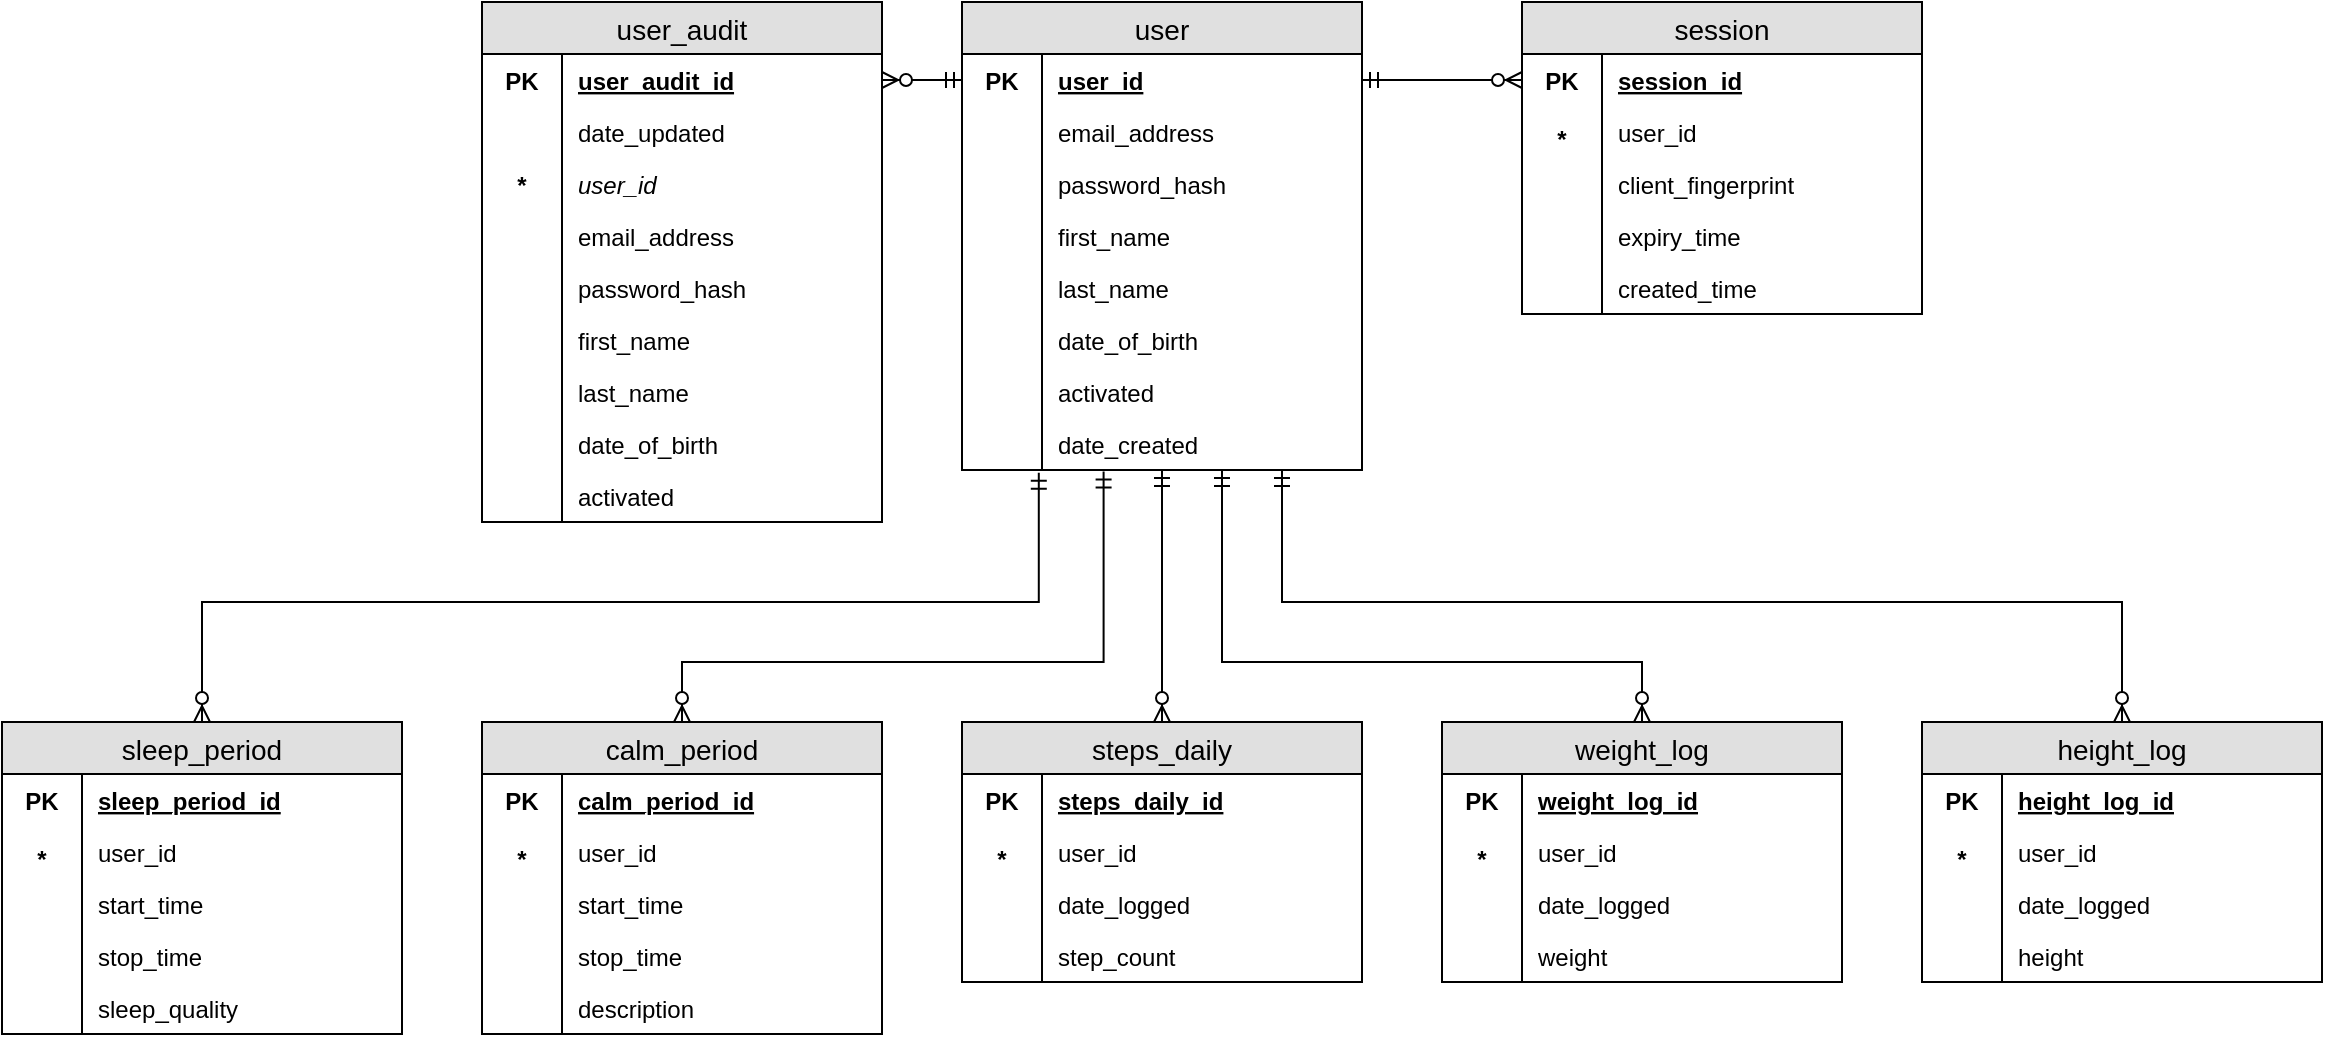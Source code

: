 <mxfile version="12.8.4"><diagram id="7AhnaBO25mPoLUtPFflO" name="Page-1"><mxGraphModel dx="1422" dy="802" grid="1" gridSize="10" guides="1" tooltips="1" connect="1" arrows="1" fold="1" page="1" pageScale="1" pageWidth="1169" pageHeight="827" math="0" shadow="0"><root><mxCell id="0"/><mxCell id="1" parent="0"/><mxCell id="NRsBTl0sxyz8wbMnswcl-99" style="edgeStyle=orthogonalEdgeStyle;rounded=0;orthogonalLoop=1;jettySize=auto;html=1;exitX=0.192;exitY=1.053;exitDx=0;exitDy=0;entryX=0.5;entryY=0;entryDx=0;entryDy=0;startArrow=ERmandOne;startFill=0;endArrow=ERzeroToMany;endFill=1;exitPerimeter=0;" parent="1" source="9LB8RqA4LnYvL69DROwp-5" target="NRsBTl0sxyz8wbMnswcl-46" edge="1"><mxGeometry relative="1" as="geometry"><Array as="points"><mxPoint x="598" y="340"/><mxPoint x="180" y="340"/></Array></mxGeometry></mxCell><mxCell id="NRsBTl0sxyz8wbMnswcl-100" style="edgeStyle=orthogonalEdgeStyle;rounded=0;orthogonalLoop=1;jettySize=auto;html=1;exitX=0.354;exitY=1.027;exitDx=0;exitDy=0;entryX=0.5;entryY=0;entryDx=0;entryDy=0;startArrow=ERmandOne;startFill=0;endArrow=ERzeroToMany;endFill=1;exitPerimeter=0;" parent="1" source="9LB8RqA4LnYvL69DROwp-5" target="NRsBTl0sxyz8wbMnswcl-57" edge="1"><mxGeometry relative="1" as="geometry"><Array as="points"><mxPoint x="631" y="370"/><mxPoint x="420" y="370"/></Array></mxGeometry></mxCell><mxCell id="NRsBTl0sxyz8wbMnswcl-101" style="edgeStyle=orthogonalEdgeStyle;rounded=0;orthogonalLoop=1;jettySize=auto;html=1;exitX=0.5;exitY=1;exitDx=0;exitDy=0;entryX=0.5;entryY=0;entryDx=0;entryDy=0;startArrow=ERmandOne;startFill=0;endArrow=ERzeroToMany;endFill=1;" parent="1" source="NRsBTl0sxyz8wbMnswcl-2" target="NRsBTl0sxyz8wbMnswcl-68" edge="1"><mxGeometry relative="1" as="geometry"/></mxCell><mxCell id="NRsBTl0sxyz8wbMnswcl-102" style="edgeStyle=orthogonalEdgeStyle;rounded=0;orthogonalLoop=1;jettySize=auto;html=1;entryX=0.5;entryY=0;entryDx=0;entryDy=0;startArrow=ERmandOne;startFill=0;endArrow=ERzeroToMany;endFill=1;" parent="1" source="9LB8RqA4LnYvL69DROwp-5" target="NRsBTl0sxyz8wbMnswcl-79" edge="1"><mxGeometry relative="1" as="geometry"><mxPoint x="680" y="230" as="sourcePoint"/><Array as="points"><mxPoint x="690" y="370"/><mxPoint x="900" y="370"/></Array></mxGeometry></mxCell><mxCell id="NRsBTl0sxyz8wbMnswcl-103" style="edgeStyle=orthogonalEdgeStyle;rounded=0;orthogonalLoop=1;jettySize=auto;html=1;entryX=0.5;entryY=0;entryDx=0;entryDy=0;startArrow=ERmandOne;startFill=0;endArrow=ERzeroToMany;endFill=1;" parent="1" source="9LB8RqA4LnYvL69DROwp-5" target="NRsBTl0sxyz8wbMnswcl-90" edge="1"><mxGeometry relative="1" as="geometry"><Array as="points"><mxPoint x="720" y="340"/><mxPoint x="1140" y="340"/></Array></mxGeometry></mxCell><mxCell id="NRsBTl0sxyz8wbMnswcl-2" value="user" style="swimlane;fontStyle=0;childLayout=stackLayout;horizontal=1;startSize=26;fillColor=#e0e0e0;horizontalStack=0;resizeParent=1;resizeParentMax=0;resizeLast=0;collapsible=1;marginBottom=0;swimlaneFillColor=#ffffff;align=center;fontSize=14;" parent="1" vertex="1"><mxGeometry x="560" y="40" width="200" height="234" as="geometry"/></mxCell><mxCell id="NRsBTl0sxyz8wbMnswcl-6" value="user_id" style="shape=partialRectangle;top=0;left=0;right=0;bottom=0;align=left;verticalAlign=top;fillColor=none;spacingLeft=46;spacingRight=4;overflow=hidden;rotatable=0;points=[[0,0.5],[1,0.5]];portConstraint=eastwest;dropTarget=0;fontSize=12;fontStyle=5" parent="NRsBTl0sxyz8wbMnswcl-2" vertex="1"><mxGeometry y="26" width="200" height="26" as="geometry"/></mxCell><mxCell id="NRsBTl0sxyz8wbMnswcl-7" value="PK" style="shape=partialRectangle;top=0;left=0;bottom=0;fillColor=none;align=center;verticalAlign=middle;spacingLeft=4;spacingRight=4;overflow=hidden;rotatable=0;points=[];portConstraint=eastwest;part=1;fontSize=12;fontStyle=1" parent="NRsBTl0sxyz8wbMnswcl-6" vertex="1" connectable="0"><mxGeometry width="40" height="26" as="geometry"/></mxCell><mxCell id="NRsBTl0sxyz8wbMnswcl-8" value="email_address" style="shape=partialRectangle;top=0;left=0;right=0;bottom=0;align=left;verticalAlign=top;fillColor=none;spacingLeft=46;spacingRight=4;overflow=hidden;rotatable=0;points=[[0,0.5],[1,0.5]];portConstraint=eastwest;dropTarget=0;fontSize=12;" parent="NRsBTl0sxyz8wbMnswcl-2" vertex="1"><mxGeometry y="52" width="200" height="26" as="geometry"/></mxCell><mxCell id="NRsBTl0sxyz8wbMnswcl-9" value="" style="shape=partialRectangle;fontStyle=1;top=0;left=0;bottom=0;fillColor=none;align=center;verticalAlign=middle;spacingLeft=4;spacingRight=4;overflow=hidden;rotatable=0;points=[];portConstraint=eastwest;part=1;fontSize=12;" parent="NRsBTl0sxyz8wbMnswcl-8" vertex="1" connectable="0"><mxGeometry width="40" height="26" as="geometry"/></mxCell><mxCell id="NRsBTl0sxyz8wbMnswcl-10" value="password_hash" style="shape=partialRectangle;top=0;left=0;right=0;bottom=0;align=left;verticalAlign=top;fillColor=none;spacingLeft=46;spacingRight=4;overflow=hidden;rotatable=0;points=[[0,0.5],[1,0.5]];portConstraint=eastwest;dropTarget=0;fontSize=12;" parent="NRsBTl0sxyz8wbMnswcl-2" vertex="1"><mxGeometry y="78" width="200" height="26" as="geometry"/></mxCell><mxCell id="NRsBTl0sxyz8wbMnswcl-11" value="" style="shape=partialRectangle;fontStyle=1;top=0;left=0;bottom=0;fillColor=none;align=center;verticalAlign=middle;spacingLeft=4;spacingRight=4;overflow=hidden;rotatable=0;points=[];portConstraint=eastwest;part=1;fontSize=12;" parent="NRsBTl0sxyz8wbMnswcl-10" vertex="1" connectable="0"><mxGeometry width="40" height="26" as="geometry"/></mxCell><mxCell id="NRsBTl0sxyz8wbMnswcl-12" value="first_name" style="shape=partialRectangle;top=0;left=0;right=0;bottom=0;align=left;verticalAlign=top;fillColor=none;spacingLeft=46;spacingRight=4;overflow=hidden;rotatable=0;points=[[0,0.5],[1,0.5]];portConstraint=eastwest;dropTarget=0;fontSize=12;" parent="NRsBTl0sxyz8wbMnswcl-2" vertex="1"><mxGeometry y="104" width="200" height="26" as="geometry"/></mxCell><mxCell id="NRsBTl0sxyz8wbMnswcl-13" value="" style="shape=partialRectangle;fontStyle=1;top=0;left=0;bottom=0;fillColor=none;align=center;verticalAlign=middle;spacingLeft=4;spacingRight=4;overflow=hidden;rotatable=0;points=[];portConstraint=eastwest;part=1;fontSize=12;" parent="NRsBTl0sxyz8wbMnswcl-12" vertex="1" connectable="0"><mxGeometry width="40" height="26" as="geometry"/></mxCell><mxCell id="NRsBTl0sxyz8wbMnswcl-14" value="last_name" style="shape=partialRectangle;top=0;left=0;right=0;bottom=0;align=left;verticalAlign=top;fillColor=none;spacingLeft=46;spacingRight=4;overflow=hidden;rotatable=0;points=[[0,0.5],[1,0.5]];portConstraint=eastwest;dropTarget=0;fontSize=12;" parent="NRsBTl0sxyz8wbMnswcl-2" vertex="1"><mxGeometry y="130" width="200" height="26" as="geometry"/></mxCell><mxCell id="NRsBTl0sxyz8wbMnswcl-15" value="" style="shape=partialRectangle;fontStyle=1;top=0;left=0;bottom=0;fillColor=none;align=center;verticalAlign=middle;spacingLeft=4;spacingRight=4;overflow=hidden;rotatable=0;points=[];portConstraint=eastwest;part=1;fontSize=12;" parent="NRsBTl0sxyz8wbMnswcl-14" vertex="1" connectable="0"><mxGeometry width="40" height="26" as="geometry"/></mxCell><mxCell id="NRsBTl0sxyz8wbMnswcl-16" value="date_of_birth&#10;" style="shape=partialRectangle;top=0;left=0;right=0;bottom=0;align=left;verticalAlign=top;fillColor=none;spacingLeft=46;spacingRight=4;overflow=hidden;rotatable=0;points=[[0,0.5],[1,0.5]];portConstraint=eastwest;dropTarget=0;fontSize=12;" parent="NRsBTl0sxyz8wbMnswcl-2" vertex="1"><mxGeometry y="156" width="200" height="26" as="geometry"/></mxCell><mxCell id="NRsBTl0sxyz8wbMnswcl-17" value="" style="shape=partialRectangle;fontStyle=1;top=0;left=0;bottom=0;fillColor=none;align=center;verticalAlign=middle;spacingLeft=4;spacingRight=4;overflow=hidden;rotatable=0;points=[];portConstraint=eastwest;part=1;fontSize=12;" parent="NRsBTl0sxyz8wbMnswcl-16" vertex="1" connectable="0"><mxGeometry width="40" height="26" as="geometry"/></mxCell><mxCell id="9LB8RqA4LnYvL69DROwp-3" value="activated" style="shape=partialRectangle;top=0;left=0;right=0;bottom=0;align=left;verticalAlign=top;fillColor=none;spacingLeft=46;spacingRight=4;overflow=hidden;rotatable=0;points=[[0,0.5],[1,0.5]];portConstraint=eastwest;dropTarget=0;fontSize=12;" vertex="1" parent="NRsBTl0sxyz8wbMnswcl-2"><mxGeometry y="182" width="200" height="26" as="geometry"/></mxCell><mxCell id="9LB8RqA4LnYvL69DROwp-4" value="" style="shape=partialRectangle;fontStyle=1;top=0;left=0;bottom=0;fillColor=none;align=center;verticalAlign=middle;spacingLeft=4;spacingRight=4;overflow=hidden;rotatable=0;points=[];portConstraint=eastwest;part=1;fontSize=12;" vertex="1" connectable="0" parent="9LB8RqA4LnYvL69DROwp-3"><mxGeometry width="40" height="26" as="geometry"/></mxCell><mxCell id="9LB8RqA4LnYvL69DROwp-5" value="date_created" style="shape=partialRectangle;top=0;left=0;right=0;bottom=0;align=left;verticalAlign=top;fillColor=none;spacingLeft=46;spacingRight=4;overflow=hidden;rotatable=0;points=[[0,0.5],[1,0.5]];portConstraint=eastwest;dropTarget=0;fontSize=12;" vertex="1" parent="NRsBTl0sxyz8wbMnswcl-2"><mxGeometry y="208" width="200" height="26" as="geometry"/></mxCell><mxCell id="9LB8RqA4LnYvL69DROwp-6" value="" style="shape=partialRectangle;fontStyle=1;top=0;left=0;bottom=0;fillColor=none;align=center;verticalAlign=middle;spacingLeft=4;spacingRight=4;overflow=hidden;rotatable=0;points=[];portConstraint=eastwest;part=1;fontSize=12;" vertex="1" connectable="0" parent="9LB8RqA4LnYvL69DROwp-5"><mxGeometry width="40" height="26" as="geometry"/></mxCell><mxCell id="NRsBTl0sxyz8wbMnswcl-18" value="session" style="swimlane;fontStyle=0;childLayout=stackLayout;horizontal=1;startSize=26;fillColor=#e0e0e0;horizontalStack=0;resizeParent=1;resizeParentMax=0;resizeLast=0;collapsible=1;marginBottom=0;swimlaneFillColor=#ffffff;align=center;fontSize=14;" parent="1" vertex="1"><mxGeometry x="840" y="40" width="200" height="156" as="geometry"/></mxCell><mxCell id="NRsBTl0sxyz8wbMnswcl-19" value="session_id" style="shape=partialRectangle;top=0;left=0;right=0;bottom=0;align=left;verticalAlign=top;fillColor=none;spacingLeft=46;spacingRight=4;overflow=hidden;rotatable=0;points=[[0,0.5],[1,0.5]];portConstraint=eastwest;dropTarget=0;fontSize=12;fontStyle=5" parent="NRsBTl0sxyz8wbMnswcl-18" vertex="1"><mxGeometry y="26" width="200" height="26" as="geometry"/></mxCell><mxCell id="NRsBTl0sxyz8wbMnswcl-20" value="PK" style="shape=partialRectangle;top=0;left=0;bottom=0;fillColor=none;align=center;verticalAlign=middle;spacingLeft=4;spacingRight=4;overflow=hidden;rotatable=0;points=[];portConstraint=eastwest;part=1;fontSize=12;fontStyle=1" parent="NRsBTl0sxyz8wbMnswcl-19" vertex="1" connectable="0"><mxGeometry width="40" height="26" as="geometry"/></mxCell><mxCell id="NRsBTl0sxyz8wbMnswcl-31" value="user_id" style="shape=partialRectangle;top=0;left=0;right=0;bottom=0;align=left;verticalAlign=top;fillColor=none;spacingLeft=46;spacingRight=4;overflow=hidden;rotatable=0;points=[[0,0.5],[1,0.5]];portConstraint=eastwest;dropTarget=0;fontSize=12;" parent="NRsBTl0sxyz8wbMnswcl-18" vertex="1"><mxGeometry y="52" width="200" height="26" as="geometry"/></mxCell><mxCell id="NRsBTl0sxyz8wbMnswcl-32" value="*" style="shape=partialRectangle;fontStyle=1;top=0;left=0;bottom=0;fillColor=none;align=center;verticalAlign=bottom;spacingLeft=4;spacingRight=4;overflow=hidden;rotatable=0;points=[];portConstraint=eastwest;part=1;fontSize=12;" parent="NRsBTl0sxyz8wbMnswcl-31" vertex="1" connectable="0"><mxGeometry width="40" height="26" as="geometry"/></mxCell><mxCell id="NRsBTl0sxyz8wbMnswcl-29" value="client_fingerprint" style="shape=partialRectangle;top=0;left=0;right=0;bottom=0;align=left;verticalAlign=top;fillColor=none;spacingLeft=46;spacingRight=4;overflow=hidden;rotatable=0;points=[[0,0.5],[1,0.5]];portConstraint=eastwest;dropTarget=0;fontSize=12;" parent="NRsBTl0sxyz8wbMnswcl-18" vertex="1"><mxGeometry y="78" width="200" height="26" as="geometry"/></mxCell><mxCell id="NRsBTl0sxyz8wbMnswcl-30" value="" style="shape=partialRectangle;fontStyle=1;top=0;left=0;bottom=0;fillColor=none;align=center;verticalAlign=middle;spacingLeft=4;spacingRight=4;overflow=hidden;rotatable=0;points=[];portConstraint=eastwest;part=1;fontSize=12;" parent="NRsBTl0sxyz8wbMnswcl-29" vertex="1" connectable="0"><mxGeometry width="40" height="26" as="geometry"/></mxCell><mxCell id="NRsBTl0sxyz8wbMnswcl-33" value="expiry_time" style="shape=partialRectangle;top=0;left=0;right=0;bottom=0;align=left;verticalAlign=top;fillColor=none;spacingLeft=46;spacingRight=4;overflow=hidden;rotatable=0;points=[[0,0.5],[1,0.5]];portConstraint=eastwest;dropTarget=0;fontSize=12;" parent="NRsBTl0sxyz8wbMnswcl-18" vertex="1"><mxGeometry y="104" width="200" height="26" as="geometry"/></mxCell><mxCell id="NRsBTl0sxyz8wbMnswcl-34" value="" style="shape=partialRectangle;fontStyle=1;top=0;left=0;bottom=0;fillColor=none;align=center;verticalAlign=middle;spacingLeft=4;spacingRight=4;overflow=hidden;rotatable=0;points=[];portConstraint=eastwest;part=1;fontSize=12;" parent="NRsBTl0sxyz8wbMnswcl-33" vertex="1" connectable="0"><mxGeometry width="40" height="26" as="geometry"/></mxCell><mxCell id="9LB8RqA4LnYvL69DROwp-1" value="created_time" style="shape=partialRectangle;top=0;left=0;right=0;bottom=0;align=left;verticalAlign=top;fillColor=none;spacingLeft=46;spacingRight=4;overflow=hidden;rotatable=0;points=[[0,0.5],[1,0.5]];portConstraint=eastwest;dropTarget=0;fontSize=12;" vertex="1" parent="NRsBTl0sxyz8wbMnswcl-18"><mxGeometry y="130" width="200" height="26" as="geometry"/></mxCell><mxCell id="9LB8RqA4LnYvL69DROwp-2" value="" style="shape=partialRectangle;fontStyle=1;top=0;left=0;bottom=0;fillColor=none;align=center;verticalAlign=middle;spacingLeft=4;spacingRight=4;overflow=hidden;rotatable=0;points=[];portConstraint=eastwest;part=1;fontSize=12;" vertex="1" connectable="0" parent="9LB8RqA4LnYvL69DROwp-1"><mxGeometry width="40" height="26" as="geometry"/></mxCell><mxCell id="NRsBTl0sxyz8wbMnswcl-44" style="edgeStyle=orthogonalEdgeStyle;rounded=0;orthogonalLoop=1;jettySize=auto;html=1;exitX=1;exitY=0.5;exitDx=0;exitDy=0;entryX=0;entryY=0.5;entryDx=0;entryDy=0;endArrow=ERzeroToMany;endFill=1;startArrow=ERmandOne;startFill=0;" parent="1" source="NRsBTl0sxyz8wbMnswcl-6" target="NRsBTl0sxyz8wbMnswcl-19" edge="1"><mxGeometry relative="1" as="geometry"/></mxCell><mxCell id="NRsBTl0sxyz8wbMnswcl-46" value="sleep_period" style="swimlane;fontStyle=0;childLayout=stackLayout;horizontal=1;startSize=26;fillColor=#e0e0e0;horizontalStack=0;resizeParent=1;resizeParentMax=0;resizeLast=0;collapsible=1;marginBottom=0;swimlaneFillColor=#ffffff;align=center;fontSize=14;" parent="1" vertex="1"><mxGeometry x="80" y="400" width="200" height="156" as="geometry"/></mxCell><mxCell id="NRsBTl0sxyz8wbMnswcl-47" value="sleep_period_id" style="shape=partialRectangle;top=0;left=0;right=0;bottom=0;align=left;verticalAlign=top;fillColor=none;spacingLeft=46;spacingRight=4;overflow=hidden;rotatable=0;points=[[0,0.5],[1,0.5]];portConstraint=eastwest;dropTarget=0;fontSize=12;fontStyle=5" parent="NRsBTl0sxyz8wbMnswcl-46" vertex="1"><mxGeometry y="26" width="200" height="26" as="geometry"/></mxCell><mxCell id="NRsBTl0sxyz8wbMnswcl-48" value="PK" style="shape=partialRectangle;top=0;left=0;bottom=0;fillColor=none;align=center;verticalAlign=middle;spacingLeft=4;spacingRight=4;overflow=hidden;rotatable=0;points=[];portConstraint=eastwest;part=1;fontSize=12;fontStyle=1" parent="NRsBTl0sxyz8wbMnswcl-47" vertex="1" connectable="0"><mxGeometry width="40" height="26" as="geometry"/></mxCell><mxCell id="NRsBTl0sxyz8wbMnswcl-49" value="user_id" style="shape=partialRectangle;top=0;left=0;right=0;bottom=0;align=left;verticalAlign=top;fillColor=none;spacingLeft=46;spacingRight=4;overflow=hidden;rotatable=0;points=[[0,0.5],[1,0.5]];portConstraint=eastwest;dropTarget=0;fontSize=12;" parent="NRsBTl0sxyz8wbMnswcl-46" vertex="1"><mxGeometry y="52" width="200" height="26" as="geometry"/></mxCell><mxCell id="NRsBTl0sxyz8wbMnswcl-50" value="*" style="shape=partialRectangle;fontStyle=1;top=0;left=0;bottom=0;fillColor=none;align=center;verticalAlign=bottom;spacingLeft=4;spacingRight=4;overflow=hidden;rotatable=0;points=[];portConstraint=eastwest;part=1;fontSize=12;" parent="NRsBTl0sxyz8wbMnswcl-49" vertex="1" connectable="0"><mxGeometry width="40" height="26" as="geometry"/></mxCell><mxCell id="NRsBTl0sxyz8wbMnswcl-51" value="start_time" style="shape=partialRectangle;top=0;left=0;right=0;bottom=0;align=left;verticalAlign=top;fillColor=none;spacingLeft=46;spacingRight=4;overflow=hidden;rotatable=0;points=[[0,0.5],[1,0.5]];portConstraint=eastwest;dropTarget=0;fontSize=12;" parent="NRsBTl0sxyz8wbMnswcl-46" vertex="1"><mxGeometry y="78" width="200" height="26" as="geometry"/></mxCell><mxCell id="NRsBTl0sxyz8wbMnswcl-52" value="" style="shape=partialRectangle;fontStyle=1;top=0;left=0;bottom=0;fillColor=none;align=center;verticalAlign=middle;spacingLeft=4;spacingRight=4;overflow=hidden;rotatable=0;points=[];portConstraint=eastwest;part=1;fontSize=12;" parent="NRsBTl0sxyz8wbMnswcl-51" vertex="1" connectable="0"><mxGeometry width="40" height="26" as="geometry"/></mxCell><mxCell id="NRsBTl0sxyz8wbMnswcl-53" value="stop_time" style="shape=partialRectangle;top=0;left=0;right=0;bottom=0;align=left;verticalAlign=top;fillColor=none;spacingLeft=46;spacingRight=4;overflow=hidden;rotatable=0;points=[[0,0.5],[1,0.5]];portConstraint=eastwest;dropTarget=0;fontSize=12;" parent="NRsBTl0sxyz8wbMnswcl-46" vertex="1"><mxGeometry y="104" width="200" height="26" as="geometry"/></mxCell><mxCell id="NRsBTl0sxyz8wbMnswcl-54" value="" style="shape=partialRectangle;fontStyle=1;top=0;left=0;bottom=0;fillColor=none;align=center;verticalAlign=middle;spacingLeft=4;spacingRight=4;overflow=hidden;rotatable=0;points=[];portConstraint=eastwest;part=1;fontSize=12;" parent="NRsBTl0sxyz8wbMnswcl-53" vertex="1" connectable="0"><mxGeometry width="40" height="26" as="geometry"/></mxCell><mxCell id="NRsBTl0sxyz8wbMnswcl-55" value="sleep_quality" style="shape=partialRectangle;top=0;left=0;right=0;bottom=0;align=left;verticalAlign=top;fillColor=none;spacingLeft=46;spacingRight=4;overflow=hidden;rotatable=0;points=[[0,0.5],[1,0.5]];portConstraint=eastwest;dropTarget=0;fontSize=12;" parent="NRsBTl0sxyz8wbMnswcl-46" vertex="1"><mxGeometry y="130" width="200" height="26" as="geometry"/></mxCell><mxCell id="NRsBTl0sxyz8wbMnswcl-56" value="" style="shape=partialRectangle;fontStyle=1;top=0;left=0;bottom=0;fillColor=none;align=center;verticalAlign=middle;spacingLeft=4;spacingRight=4;overflow=hidden;rotatable=0;points=[];portConstraint=eastwest;part=1;fontSize=12;" parent="NRsBTl0sxyz8wbMnswcl-55" vertex="1" connectable="0"><mxGeometry width="40" height="26" as="geometry"/></mxCell><mxCell id="NRsBTl0sxyz8wbMnswcl-57" value="calm_period" style="swimlane;fontStyle=0;childLayout=stackLayout;horizontal=1;startSize=26;fillColor=#e0e0e0;horizontalStack=0;resizeParent=1;resizeParentMax=0;resizeLast=0;collapsible=1;marginBottom=0;swimlaneFillColor=#ffffff;align=center;fontSize=14;" parent="1" vertex="1"><mxGeometry x="320" y="400" width="200" height="156" as="geometry"/></mxCell><mxCell id="NRsBTl0sxyz8wbMnswcl-58" value="calm_period_id" style="shape=partialRectangle;top=0;left=0;right=0;bottom=0;align=left;verticalAlign=top;fillColor=none;spacingLeft=46;spacingRight=4;overflow=hidden;rotatable=0;points=[[0,0.5],[1,0.5]];portConstraint=eastwest;dropTarget=0;fontSize=12;fontStyle=5" parent="NRsBTl0sxyz8wbMnswcl-57" vertex="1"><mxGeometry y="26" width="200" height="26" as="geometry"/></mxCell><mxCell id="NRsBTl0sxyz8wbMnswcl-59" value="PK" style="shape=partialRectangle;top=0;left=0;bottom=0;fillColor=none;align=center;verticalAlign=middle;spacingLeft=4;spacingRight=4;overflow=hidden;rotatable=0;points=[];portConstraint=eastwest;part=1;fontSize=12;fontStyle=1" parent="NRsBTl0sxyz8wbMnswcl-58" vertex="1" connectable="0"><mxGeometry width="40" height="26" as="geometry"/></mxCell><mxCell id="NRsBTl0sxyz8wbMnswcl-60" value="user_id" style="shape=partialRectangle;top=0;left=0;right=0;bottom=0;align=left;verticalAlign=top;fillColor=none;spacingLeft=46;spacingRight=4;overflow=hidden;rotatable=0;points=[[0,0.5],[1,0.5]];portConstraint=eastwest;dropTarget=0;fontSize=12;" parent="NRsBTl0sxyz8wbMnswcl-57" vertex="1"><mxGeometry y="52" width="200" height="26" as="geometry"/></mxCell><mxCell id="NRsBTl0sxyz8wbMnswcl-61" value="*" style="shape=partialRectangle;fontStyle=1;top=0;left=0;bottom=0;fillColor=none;align=center;verticalAlign=bottom;spacingLeft=4;spacingRight=4;overflow=hidden;rotatable=0;points=[];portConstraint=eastwest;part=1;fontSize=12;" parent="NRsBTl0sxyz8wbMnswcl-60" vertex="1" connectable="0"><mxGeometry width="40" height="26" as="geometry"/></mxCell><mxCell id="NRsBTl0sxyz8wbMnswcl-62" value="start_time" style="shape=partialRectangle;top=0;left=0;right=0;bottom=0;align=left;verticalAlign=top;fillColor=none;spacingLeft=46;spacingRight=4;overflow=hidden;rotatable=0;points=[[0,0.5],[1,0.5]];portConstraint=eastwest;dropTarget=0;fontSize=12;" parent="NRsBTl0sxyz8wbMnswcl-57" vertex="1"><mxGeometry y="78" width="200" height="26" as="geometry"/></mxCell><mxCell id="NRsBTl0sxyz8wbMnswcl-63" value="" style="shape=partialRectangle;fontStyle=1;top=0;left=0;bottom=0;fillColor=none;align=center;verticalAlign=middle;spacingLeft=4;spacingRight=4;overflow=hidden;rotatable=0;points=[];portConstraint=eastwest;part=1;fontSize=12;" parent="NRsBTl0sxyz8wbMnswcl-62" vertex="1" connectable="0"><mxGeometry width="40" height="26" as="geometry"/></mxCell><mxCell id="NRsBTl0sxyz8wbMnswcl-64" value="stop_time" style="shape=partialRectangle;top=0;left=0;right=0;bottom=0;align=left;verticalAlign=top;fillColor=none;spacingLeft=46;spacingRight=4;overflow=hidden;rotatable=0;points=[[0,0.5],[1,0.5]];portConstraint=eastwest;dropTarget=0;fontSize=12;" parent="NRsBTl0sxyz8wbMnswcl-57" vertex="1"><mxGeometry y="104" width="200" height="26" as="geometry"/></mxCell><mxCell id="NRsBTl0sxyz8wbMnswcl-65" value="" style="shape=partialRectangle;fontStyle=1;top=0;left=0;bottom=0;fillColor=none;align=center;verticalAlign=middle;spacingLeft=4;spacingRight=4;overflow=hidden;rotatable=0;points=[];portConstraint=eastwest;part=1;fontSize=12;" parent="NRsBTl0sxyz8wbMnswcl-64" vertex="1" connectable="0"><mxGeometry width="40" height="26" as="geometry"/></mxCell><mxCell id="NRsBTl0sxyz8wbMnswcl-66" value="description" style="shape=partialRectangle;top=0;left=0;right=0;bottom=0;align=left;verticalAlign=top;fillColor=none;spacingLeft=46;spacingRight=4;overflow=hidden;rotatable=0;points=[[0,0.5],[1,0.5]];portConstraint=eastwest;dropTarget=0;fontSize=12;" parent="NRsBTl0sxyz8wbMnswcl-57" vertex="1"><mxGeometry y="130" width="200" height="26" as="geometry"/></mxCell><mxCell id="NRsBTl0sxyz8wbMnswcl-67" value="" style="shape=partialRectangle;fontStyle=1;top=0;left=0;bottom=0;fillColor=none;align=center;verticalAlign=middle;spacingLeft=4;spacingRight=4;overflow=hidden;rotatable=0;points=[];portConstraint=eastwest;part=1;fontSize=12;" parent="NRsBTl0sxyz8wbMnswcl-66" vertex="1" connectable="0"><mxGeometry width="40" height="26" as="geometry"/></mxCell><mxCell id="NRsBTl0sxyz8wbMnswcl-68" value="steps_daily" style="swimlane;fontStyle=0;childLayout=stackLayout;horizontal=1;startSize=26;fillColor=#e0e0e0;horizontalStack=0;resizeParent=1;resizeParentMax=0;resizeLast=0;collapsible=1;marginBottom=0;swimlaneFillColor=#ffffff;align=center;fontSize=14;" parent="1" vertex="1"><mxGeometry x="560" y="400" width="200" height="130" as="geometry"/></mxCell><mxCell id="NRsBTl0sxyz8wbMnswcl-69" value="steps_daily_id" style="shape=partialRectangle;top=0;left=0;right=0;bottom=0;align=left;verticalAlign=top;fillColor=none;spacingLeft=46;spacingRight=4;overflow=hidden;rotatable=0;points=[[0,0.5],[1,0.5]];portConstraint=eastwest;dropTarget=0;fontSize=12;fontStyle=5" parent="NRsBTl0sxyz8wbMnswcl-68" vertex="1"><mxGeometry y="26" width="200" height="26" as="geometry"/></mxCell><mxCell id="NRsBTl0sxyz8wbMnswcl-70" value="PK" style="shape=partialRectangle;top=0;left=0;bottom=0;fillColor=none;align=center;verticalAlign=middle;spacingLeft=4;spacingRight=4;overflow=hidden;rotatable=0;points=[];portConstraint=eastwest;part=1;fontSize=12;fontStyle=1" parent="NRsBTl0sxyz8wbMnswcl-69" vertex="1" connectable="0"><mxGeometry width="40" height="26" as="geometry"/></mxCell><mxCell id="NRsBTl0sxyz8wbMnswcl-71" value="user_id" style="shape=partialRectangle;top=0;left=0;right=0;bottom=0;align=left;verticalAlign=top;fillColor=none;spacingLeft=46;spacingRight=4;overflow=hidden;rotatable=0;points=[[0,0.5],[1,0.5]];portConstraint=eastwest;dropTarget=0;fontSize=12;" parent="NRsBTl0sxyz8wbMnswcl-68" vertex="1"><mxGeometry y="52" width="200" height="26" as="geometry"/></mxCell><mxCell id="NRsBTl0sxyz8wbMnswcl-72" value="*" style="shape=partialRectangle;fontStyle=1;top=0;left=0;bottom=0;fillColor=none;align=center;verticalAlign=bottom;spacingLeft=4;spacingRight=4;overflow=hidden;rotatable=0;points=[];portConstraint=eastwest;part=1;fontSize=12;" parent="NRsBTl0sxyz8wbMnswcl-71" vertex="1" connectable="0"><mxGeometry width="40" height="26" as="geometry"/></mxCell><mxCell id="NRsBTl0sxyz8wbMnswcl-77" value="date_logged" style="shape=partialRectangle;top=0;left=0;right=0;bottom=0;align=left;verticalAlign=top;fillColor=none;spacingLeft=46;spacingRight=4;overflow=hidden;rotatable=0;points=[[0,0.5],[1,0.5]];portConstraint=eastwest;dropTarget=0;fontSize=12;" parent="NRsBTl0sxyz8wbMnswcl-68" vertex="1"><mxGeometry y="78" width="200" height="26" as="geometry"/></mxCell><mxCell id="NRsBTl0sxyz8wbMnswcl-78" value="" style="shape=partialRectangle;fontStyle=1;top=0;left=0;bottom=0;fillColor=none;align=center;verticalAlign=middle;spacingLeft=4;spacingRight=4;overflow=hidden;rotatable=0;points=[];portConstraint=eastwest;part=1;fontSize=12;" parent="NRsBTl0sxyz8wbMnswcl-77" vertex="1" connectable="0"><mxGeometry width="40" height="26" as="geometry"/></mxCell><mxCell id="NRsBTl0sxyz8wbMnswcl-73" value="step_count" style="shape=partialRectangle;top=0;left=0;right=0;bottom=0;align=left;verticalAlign=top;fillColor=none;spacingLeft=46;spacingRight=4;overflow=hidden;rotatable=0;points=[[0,0.5],[1,0.5]];portConstraint=eastwest;dropTarget=0;fontSize=12;" parent="NRsBTl0sxyz8wbMnswcl-68" vertex="1"><mxGeometry y="104" width="200" height="26" as="geometry"/></mxCell><mxCell id="NRsBTl0sxyz8wbMnswcl-74" value="" style="shape=partialRectangle;fontStyle=1;top=0;left=0;bottom=0;fillColor=none;align=center;verticalAlign=middle;spacingLeft=4;spacingRight=4;overflow=hidden;rotatable=0;points=[];portConstraint=eastwest;part=1;fontSize=12;" parent="NRsBTl0sxyz8wbMnswcl-73" vertex="1" connectable="0"><mxGeometry width="40" height="26" as="geometry"/></mxCell><mxCell id="NRsBTl0sxyz8wbMnswcl-79" value="weight_log" style="swimlane;fontStyle=0;childLayout=stackLayout;horizontal=1;startSize=26;fillColor=#e0e0e0;horizontalStack=0;resizeParent=1;resizeParentMax=0;resizeLast=0;collapsible=1;marginBottom=0;swimlaneFillColor=#ffffff;align=center;fontSize=14;" parent="1" vertex="1"><mxGeometry x="800" y="400" width="200" height="130" as="geometry"/></mxCell><mxCell id="NRsBTl0sxyz8wbMnswcl-80" value="weight_log_id" style="shape=partialRectangle;top=0;left=0;right=0;bottom=0;align=left;verticalAlign=top;fillColor=none;spacingLeft=46;spacingRight=4;overflow=hidden;rotatable=0;points=[[0,0.5],[1,0.5]];portConstraint=eastwest;dropTarget=0;fontSize=12;fontStyle=5" parent="NRsBTl0sxyz8wbMnswcl-79" vertex="1"><mxGeometry y="26" width="200" height="26" as="geometry"/></mxCell><mxCell id="NRsBTl0sxyz8wbMnswcl-81" value="PK" style="shape=partialRectangle;top=0;left=0;bottom=0;fillColor=none;align=center;verticalAlign=middle;spacingLeft=4;spacingRight=4;overflow=hidden;rotatable=0;points=[];portConstraint=eastwest;part=1;fontSize=12;fontStyle=1" parent="NRsBTl0sxyz8wbMnswcl-80" vertex="1" connectable="0"><mxGeometry width="40" height="26" as="geometry"/></mxCell><mxCell id="NRsBTl0sxyz8wbMnswcl-82" value="user_id" style="shape=partialRectangle;top=0;left=0;right=0;bottom=0;align=left;verticalAlign=top;fillColor=none;spacingLeft=46;spacingRight=4;overflow=hidden;rotatable=0;points=[[0,0.5],[1,0.5]];portConstraint=eastwest;dropTarget=0;fontSize=12;" parent="NRsBTl0sxyz8wbMnswcl-79" vertex="1"><mxGeometry y="52" width="200" height="26" as="geometry"/></mxCell><mxCell id="NRsBTl0sxyz8wbMnswcl-83" value="*" style="shape=partialRectangle;fontStyle=1;top=0;left=0;bottom=0;fillColor=none;align=center;verticalAlign=bottom;spacingLeft=4;spacingRight=4;overflow=hidden;rotatable=0;points=[];portConstraint=eastwest;part=1;fontSize=12;" parent="NRsBTl0sxyz8wbMnswcl-82" vertex="1" connectable="0"><mxGeometry width="40" height="26" as="geometry"/></mxCell><mxCell id="NRsBTl0sxyz8wbMnswcl-86" value="date_logged" style="shape=partialRectangle;top=0;left=0;right=0;bottom=0;align=left;verticalAlign=top;fillColor=none;spacingLeft=46;spacingRight=4;overflow=hidden;rotatable=0;points=[[0,0.5],[1,0.5]];portConstraint=eastwest;dropTarget=0;fontSize=12;" parent="NRsBTl0sxyz8wbMnswcl-79" vertex="1"><mxGeometry y="78" width="200" height="26" as="geometry"/></mxCell><mxCell id="NRsBTl0sxyz8wbMnswcl-87" value="" style="shape=partialRectangle;fontStyle=1;top=0;left=0;bottom=0;fillColor=none;align=center;verticalAlign=middle;spacingLeft=4;spacingRight=4;overflow=hidden;rotatable=0;points=[];portConstraint=eastwest;part=1;fontSize=12;" parent="NRsBTl0sxyz8wbMnswcl-86" vertex="1" connectable="0"><mxGeometry width="40" height="26" as="geometry"/></mxCell><mxCell id="NRsBTl0sxyz8wbMnswcl-84" value="weight" style="shape=partialRectangle;top=0;left=0;right=0;bottom=0;align=left;verticalAlign=top;fillColor=none;spacingLeft=46;spacingRight=4;overflow=hidden;rotatable=0;points=[[0,0.5],[1,0.5]];portConstraint=eastwest;dropTarget=0;fontSize=12;" parent="NRsBTl0sxyz8wbMnswcl-79" vertex="1"><mxGeometry y="104" width="200" height="26" as="geometry"/></mxCell><mxCell id="NRsBTl0sxyz8wbMnswcl-85" value="" style="shape=partialRectangle;fontStyle=1;top=0;left=0;bottom=0;fillColor=none;align=center;verticalAlign=middle;spacingLeft=4;spacingRight=4;overflow=hidden;rotatable=0;points=[];portConstraint=eastwest;part=1;fontSize=12;" parent="NRsBTl0sxyz8wbMnswcl-84" vertex="1" connectable="0"><mxGeometry width="40" height="26" as="geometry"/></mxCell><mxCell id="NRsBTl0sxyz8wbMnswcl-90" value="height_log" style="swimlane;fontStyle=0;childLayout=stackLayout;horizontal=1;startSize=26;fillColor=#e0e0e0;horizontalStack=0;resizeParent=1;resizeParentMax=0;resizeLast=0;collapsible=1;marginBottom=0;swimlaneFillColor=#ffffff;align=center;fontSize=14;" parent="1" vertex="1"><mxGeometry x="1040" y="400" width="200" height="130" as="geometry"/></mxCell><mxCell id="NRsBTl0sxyz8wbMnswcl-91" value="height_log_id" style="shape=partialRectangle;top=0;left=0;right=0;bottom=0;align=left;verticalAlign=top;fillColor=none;spacingLeft=46;spacingRight=4;overflow=hidden;rotatable=0;points=[[0,0.5],[1,0.5]];portConstraint=eastwest;dropTarget=0;fontSize=12;fontStyle=5" parent="NRsBTl0sxyz8wbMnswcl-90" vertex="1"><mxGeometry y="26" width="200" height="26" as="geometry"/></mxCell><mxCell id="NRsBTl0sxyz8wbMnswcl-92" value="PK" style="shape=partialRectangle;top=0;left=0;bottom=0;fillColor=none;align=center;verticalAlign=middle;spacingLeft=4;spacingRight=4;overflow=hidden;rotatable=0;points=[];portConstraint=eastwest;part=1;fontSize=12;fontStyle=1" parent="NRsBTl0sxyz8wbMnswcl-91" vertex="1" connectable="0"><mxGeometry width="40" height="26" as="geometry"/></mxCell><mxCell id="NRsBTl0sxyz8wbMnswcl-93" value="user_id" style="shape=partialRectangle;top=0;left=0;right=0;bottom=0;align=left;verticalAlign=top;fillColor=none;spacingLeft=46;spacingRight=4;overflow=hidden;rotatable=0;points=[[0,0.5],[1,0.5]];portConstraint=eastwest;dropTarget=0;fontSize=12;" parent="NRsBTl0sxyz8wbMnswcl-90" vertex="1"><mxGeometry y="52" width="200" height="26" as="geometry"/></mxCell><mxCell id="NRsBTl0sxyz8wbMnswcl-94" value="*" style="shape=partialRectangle;fontStyle=1;top=0;left=0;bottom=0;fillColor=none;align=center;verticalAlign=bottom;spacingLeft=4;spacingRight=4;overflow=hidden;rotatable=0;points=[];portConstraint=eastwest;part=1;fontSize=12;" parent="NRsBTl0sxyz8wbMnswcl-93" vertex="1" connectable="0"><mxGeometry width="40" height="26" as="geometry"/></mxCell><mxCell id="NRsBTl0sxyz8wbMnswcl-95" value="date_logged" style="shape=partialRectangle;top=0;left=0;right=0;bottom=0;align=left;verticalAlign=top;fillColor=none;spacingLeft=46;spacingRight=4;overflow=hidden;rotatable=0;points=[[0,0.5],[1,0.5]];portConstraint=eastwest;dropTarget=0;fontSize=12;" parent="NRsBTl0sxyz8wbMnswcl-90" vertex="1"><mxGeometry y="78" width="200" height="26" as="geometry"/></mxCell><mxCell id="NRsBTl0sxyz8wbMnswcl-96" value="" style="shape=partialRectangle;fontStyle=1;top=0;left=0;bottom=0;fillColor=none;align=center;verticalAlign=middle;spacingLeft=4;spacingRight=4;overflow=hidden;rotatable=0;points=[];portConstraint=eastwest;part=1;fontSize=12;" parent="NRsBTl0sxyz8wbMnswcl-95" vertex="1" connectable="0"><mxGeometry width="40" height="26" as="geometry"/></mxCell><mxCell id="NRsBTl0sxyz8wbMnswcl-97" value="height" style="shape=partialRectangle;top=0;left=0;right=0;bottom=0;align=left;verticalAlign=top;fillColor=none;spacingLeft=46;spacingRight=4;overflow=hidden;rotatable=0;points=[[0,0.5],[1,0.5]];portConstraint=eastwest;dropTarget=0;fontSize=12;" parent="NRsBTl0sxyz8wbMnswcl-90" vertex="1"><mxGeometry y="104" width="200" height="26" as="geometry"/></mxCell><mxCell id="NRsBTl0sxyz8wbMnswcl-98" value="" style="shape=partialRectangle;fontStyle=1;top=0;left=0;bottom=0;fillColor=none;align=center;verticalAlign=middle;spacingLeft=4;spacingRight=4;overflow=hidden;rotatable=0;points=[];portConstraint=eastwest;part=1;fontSize=12;" parent="NRsBTl0sxyz8wbMnswcl-97" vertex="1" connectable="0"><mxGeometry width="40" height="26" as="geometry"/></mxCell><mxCell id="9LB8RqA4LnYvL69DROwp-7" value="user_audit" style="swimlane;fontStyle=0;childLayout=stackLayout;horizontal=1;startSize=26;fillColor=#e0e0e0;horizontalStack=0;resizeParent=1;resizeParentMax=0;resizeLast=0;collapsible=1;marginBottom=0;swimlaneFillColor=#ffffff;align=center;fontSize=14;" vertex="1" parent="1"><mxGeometry x="320" y="40" width="200" height="260" as="geometry"/></mxCell><mxCell id="9LB8RqA4LnYvL69DROwp-24" value="user_audit_id" style="shape=partialRectangle;top=0;left=0;right=0;bottom=0;align=left;verticalAlign=top;fillColor=none;spacingLeft=46;spacingRight=4;overflow=hidden;rotatable=0;points=[[0,0.5],[1,0.5]];portConstraint=eastwest;dropTarget=0;fontSize=12;fontStyle=5" vertex="1" parent="9LB8RqA4LnYvL69DROwp-7"><mxGeometry y="26" width="200" height="26" as="geometry"/></mxCell><mxCell id="9LB8RqA4LnYvL69DROwp-25" value="PK" style="shape=partialRectangle;top=0;left=0;bottom=0;fillColor=none;align=center;verticalAlign=middle;spacingLeft=4;spacingRight=4;overflow=hidden;rotatable=0;points=[];portConstraint=eastwest;part=1;fontSize=12;fontStyle=1" vertex="1" connectable="0" parent="9LB8RqA4LnYvL69DROwp-24"><mxGeometry width="40" height="26" as="geometry"/></mxCell><mxCell id="9LB8RqA4LnYvL69DROwp-26" value="date_updated" style="shape=partialRectangle;top=0;left=0;right=0;bottom=0;align=left;verticalAlign=top;fillColor=none;spacingLeft=46;spacingRight=4;overflow=hidden;rotatable=0;points=[[0,0.5],[1,0.5]];portConstraint=eastwest;dropTarget=0;fontSize=12;fontStyle=0" vertex="1" parent="9LB8RqA4LnYvL69DROwp-7"><mxGeometry y="52" width="200" height="26" as="geometry"/></mxCell><mxCell id="9LB8RqA4LnYvL69DROwp-27" value="" style="shape=partialRectangle;top=0;left=0;bottom=0;fillColor=none;align=center;verticalAlign=middle;spacingLeft=4;spacingRight=4;overflow=hidden;rotatable=0;points=[];portConstraint=eastwest;part=1;fontSize=12;fontStyle=1" vertex="1" connectable="0" parent="9LB8RqA4LnYvL69DROwp-26"><mxGeometry width="40" height="26" as="geometry"/></mxCell><mxCell id="9LB8RqA4LnYvL69DROwp-8" value="user_id" style="shape=partialRectangle;top=0;left=0;right=0;bottom=0;align=left;verticalAlign=top;fillColor=none;spacingLeft=46;spacingRight=4;overflow=hidden;rotatable=0;points=[[0,0.5],[1,0.5]];portConstraint=eastwest;dropTarget=0;fontSize=12;fontStyle=2" vertex="1" parent="9LB8RqA4LnYvL69DROwp-7"><mxGeometry y="78" width="200" height="26" as="geometry"/></mxCell><mxCell id="9LB8RqA4LnYvL69DROwp-9" value="*" style="shape=partialRectangle;top=0;left=0;bottom=0;fillColor=none;align=center;verticalAlign=middle;spacingLeft=4;spacingRight=4;overflow=hidden;rotatable=0;points=[];portConstraint=eastwest;part=1;fontSize=12;fontStyle=1" vertex="1" connectable="0" parent="9LB8RqA4LnYvL69DROwp-8"><mxGeometry width="40" height="26" as="geometry"/></mxCell><mxCell id="9LB8RqA4LnYvL69DROwp-10" value="email_address" style="shape=partialRectangle;top=0;left=0;right=0;bottom=0;align=left;verticalAlign=top;fillColor=none;spacingLeft=46;spacingRight=4;overflow=hidden;rotatable=0;points=[[0,0.5],[1,0.5]];portConstraint=eastwest;dropTarget=0;fontSize=12;" vertex="1" parent="9LB8RqA4LnYvL69DROwp-7"><mxGeometry y="104" width="200" height="26" as="geometry"/></mxCell><mxCell id="9LB8RqA4LnYvL69DROwp-11" value="" style="shape=partialRectangle;fontStyle=1;top=0;left=0;bottom=0;fillColor=none;align=center;verticalAlign=middle;spacingLeft=4;spacingRight=4;overflow=hidden;rotatable=0;points=[];portConstraint=eastwest;part=1;fontSize=12;" vertex="1" connectable="0" parent="9LB8RqA4LnYvL69DROwp-10"><mxGeometry width="40" height="26" as="geometry"/></mxCell><mxCell id="9LB8RqA4LnYvL69DROwp-12" value="password_hash" style="shape=partialRectangle;top=0;left=0;right=0;bottom=0;align=left;verticalAlign=top;fillColor=none;spacingLeft=46;spacingRight=4;overflow=hidden;rotatable=0;points=[[0,0.5],[1,0.5]];portConstraint=eastwest;dropTarget=0;fontSize=12;" vertex="1" parent="9LB8RqA4LnYvL69DROwp-7"><mxGeometry y="130" width="200" height="26" as="geometry"/></mxCell><mxCell id="9LB8RqA4LnYvL69DROwp-13" value="" style="shape=partialRectangle;fontStyle=1;top=0;left=0;bottom=0;fillColor=none;align=center;verticalAlign=middle;spacingLeft=4;spacingRight=4;overflow=hidden;rotatable=0;points=[];portConstraint=eastwest;part=1;fontSize=12;" vertex="1" connectable="0" parent="9LB8RqA4LnYvL69DROwp-12"><mxGeometry width="40" height="26" as="geometry"/></mxCell><mxCell id="9LB8RqA4LnYvL69DROwp-14" value="first_name" style="shape=partialRectangle;top=0;left=0;right=0;bottom=0;align=left;verticalAlign=top;fillColor=none;spacingLeft=46;spacingRight=4;overflow=hidden;rotatable=0;points=[[0,0.5],[1,0.5]];portConstraint=eastwest;dropTarget=0;fontSize=12;" vertex="1" parent="9LB8RqA4LnYvL69DROwp-7"><mxGeometry y="156" width="200" height="26" as="geometry"/></mxCell><mxCell id="9LB8RqA4LnYvL69DROwp-15" value="" style="shape=partialRectangle;fontStyle=1;top=0;left=0;bottom=0;fillColor=none;align=center;verticalAlign=middle;spacingLeft=4;spacingRight=4;overflow=hidden;rotatable=0;points=[];portConstraint=eastwest;part=1;fontSize=12;" vertex="1" connectable="0" parent="9LB8RqA4LnYvL69DROwp-14"><mxGeometry width="40" height="26" as="geometry"/></mxCell><mxCell id="9LB8RqA4LnYvL69DROwp-16" value="last_name" style="shape=partialRectangle;top=0;left=0;right=0;bottom=0;align=left;verticalAlign=top;fillColor=none;spacingLeft=46;spacingRight=4;overflow=hidden;rotatable=0;points=[[0,0.5],[1,0.5]];portConstraint=eastwest;dropTarget=0;fontSize=12;" vertex="1" parent="9LB8RqA4LnYvL69DROwp-7"><mxGeometry y="182" width="200" height="26" as="geometry"/></mxCell><mxCell id="9LB8RqA4LnYvL69DROwp-17" value="" style="shape=partialRectangle;fontStyle=1;top=0;left=0;bottom=0;fillColor=none;align=center;verticalAlign=middle;spacingLeft=4;spacingRight=4;overflow=hidden;rotatable=0;points=[];portConstraint=eastwest;part=1;fontSize=12;" vertex="1" connectable="0" parent="9LB8RqA4LnYvL69DROwp-16"><mxGeometry width="40" height="26" as="geometry"/></mxCell><mxCell id="9LB8RqA4LnYvL69DROwp-18" value="date_of_birth&#10;" style="shape=partialRectangle;top=0;left=0;right=0;bottom=0;align=left;verticalAlign=top;fillColor=none;spacingLeft=46;spacingRight=4;overflow=hidden;rotatable=0;points=[[0,0.5],[1,0.5]];portConstraint=eastwest;dropTarget=0;fontSize=12;" vertex="1" parent="9LB8RqA4LnYvL69DROwp-7"><mxGeometry y="208" width="200" height="26" as="geometry"/></mxCell><mxCell id="9LB8RqA4LnYvL69DROwp-19" value="" style="shape=partialRectangle;fontStyle=1;top=0;left=0;bottom=0;fillColor=none;align=center;verticalAlign=middle;spacingLeft=4;spacingRight=4;overflow=hidden;rotatable=0;points=[];portConstraint=eastwest;part=1;fontSize=12;" vertex="1" connectable="0" parent="9LB8RqA4LnYvL69DROwp-18"><mxGeometry width="40" height="26" as="geometry"/></mxCell><mxCell id="9LB8RqA4LnYvL69DROwp-20" value="activated" style="shape=partialRectangle;top=0;left=0;right=0;bottom=0;align=left;verticalAlign=top;fillColor=none;spacingLeft=46;spacingRight=4;overflow=hidden;rotatable=0;points=[[0,0.5],[1,0.5]];portConstraint=eastwest;dropTarget=0;fontSize=12;" vertex="1" parent="9LB8RqA4LnYvL69DROwp-7"><mxGeometry y="234" width="200" height="26" as="geometry"/></mxCell><mxCell id="9LB8RqA4LnYvL69DROwp-21" value="" style="shape=partialRectangle;fontStyle=1;top=0;left=0;bottom=0;fillColor=none;align=center;verticalAlign=middle;spacingLeft=4;spacingRight=4;overflow=hidden;rotatable=0;points=[];portConstraint=eastwest;part=1;fontSize=12;" vertex="1" connectable="0" parent="9LB8RqA4LnYvL69DROwp-20"><mxGeometry width="40" height="26" as="geometry"/></mxCell><mxCell id="9LB8RqA4LnYvL69DROwp-28" style="edgeStyle=orthogonalEdgeStyle;rounded=0;orthogonalLoop=1;jettySize=auto;html=1;exitX=1;exitY=0.5;exitDx=0;exitDy=0;entryX=0;entryY=0.5;entryDx=0;entryDy=0;endArrow=ERmandOne;endFill=0;startArrow=ERzeroToMany;startFill=1;" edge="1" parent="1" source="9LB8RqA4LnYvL69DROwp-24" target="NRsBTl0sxyz8wbMnswcl-6"><mxGeometry relative="1" as="geometry"/></mxCell></root></mxGraphModel></diagram></mxfile>